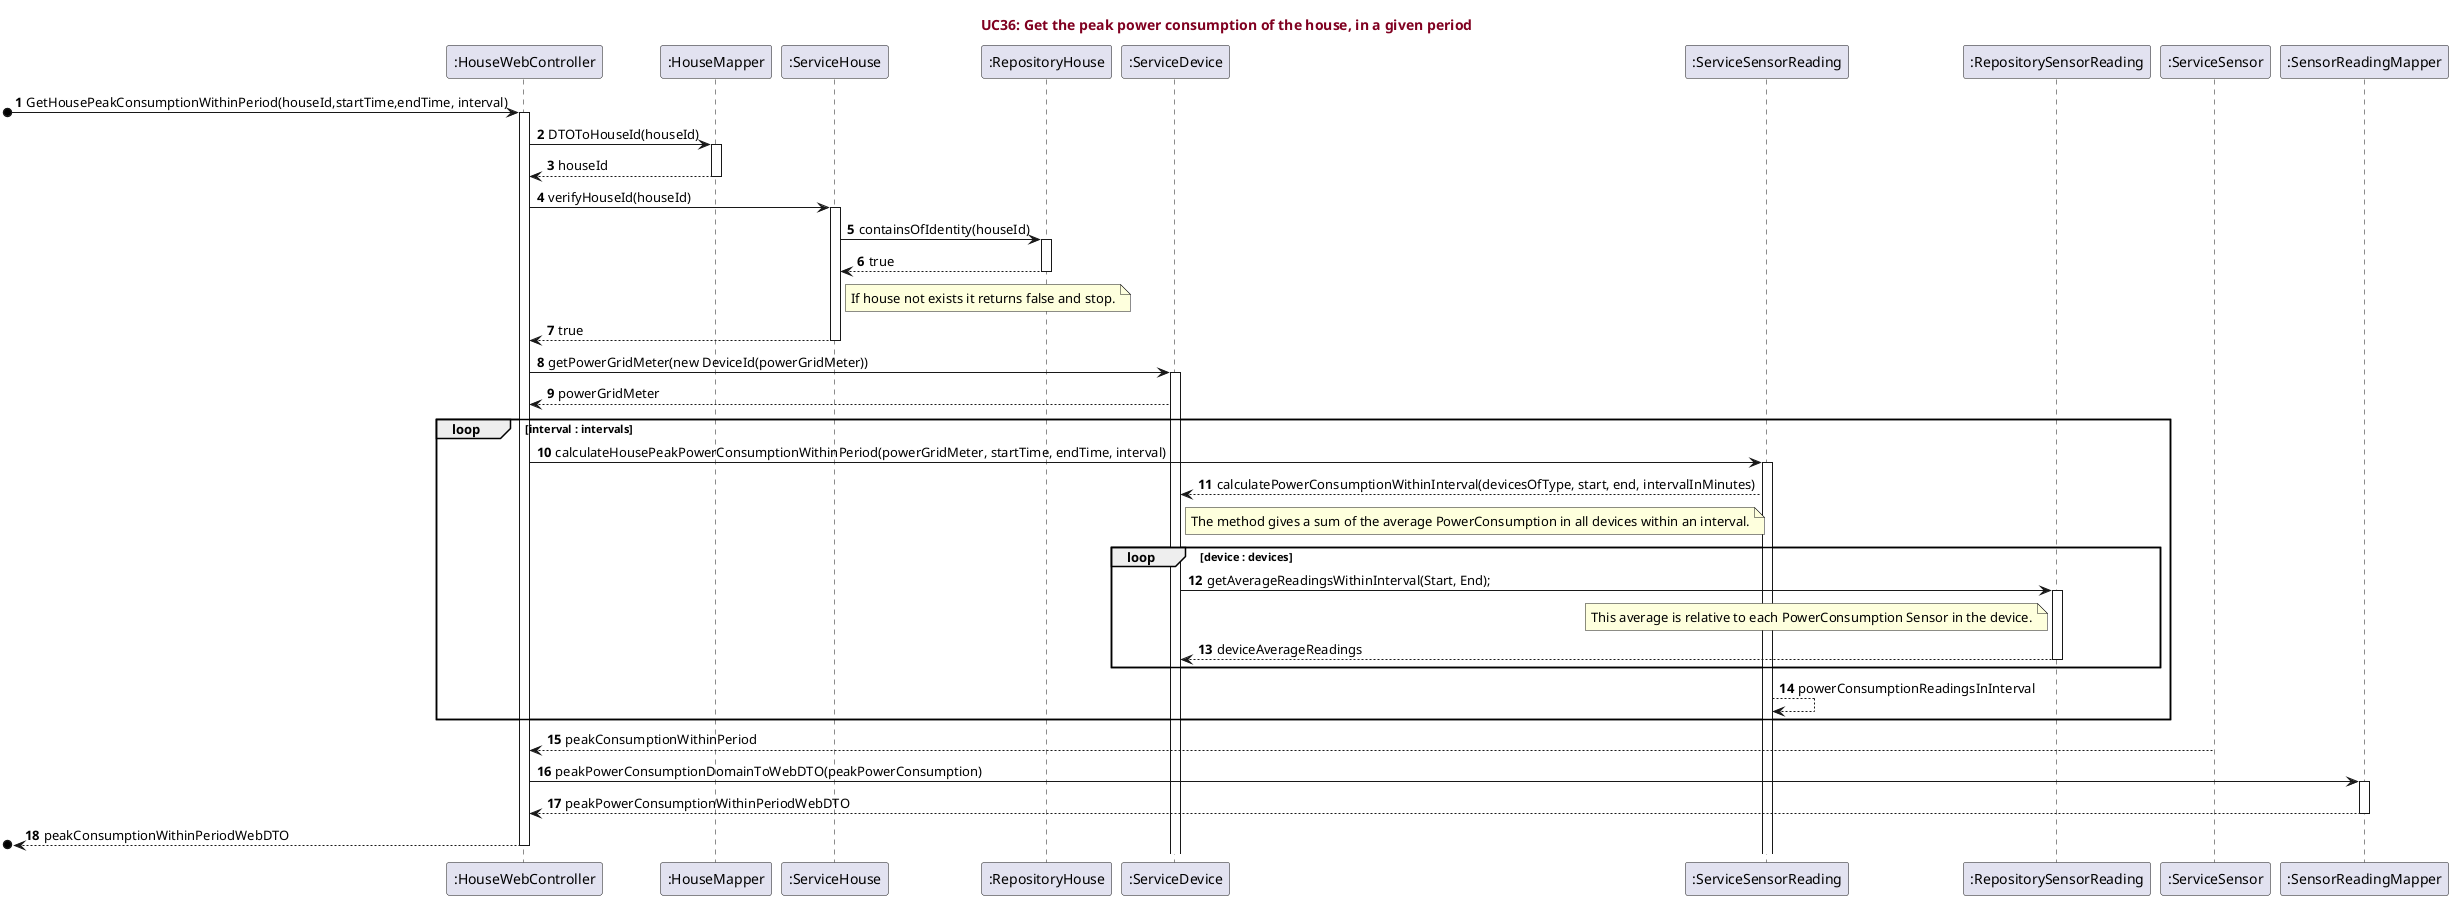 @startuml
'https://plantuml.com/sequence-diagram

title <font color=#800020> UC36: Get the peak power consumption of the house, in a given period </font>

autonumber
[o-> ":HouseWebController" ++:GetHousePeakConsumptionWithinPeriod(houseId,startTime,endTime, interval)
":HouseWebController" -> ":HouseMapper" ++: DTOToHouseId(houseId)
":HouseMapper" --> ":HouseWebController" --: houseId
deactivate ":HouseMapper"
":HouseWebController" -> ":ServiceHouse" ++: verifyHouseId(houseId)
":ServiceHouse" -> ":RepositoryHouse" ++: containsOfIdentity(houseId)
":RepositoryHouse" --> ":ServiceHouse" --: true
note right of ":ServiceHouse"
                If house not exists it returns false and stop.
            end note
":ServiceHouse" --> ":HouseWebController" --: true

":HouseWebController" -> ":ServiceDevice" ++: getPowerGridMeter(new DeviceId(powerGridMeter))

":ServiceDevice" --> ":HouseWebController" : powerGridMeter
loop interval : intervals
":HouseWebController" -> ":ServiceSensorReading" ++ : calculateHousePeakPowerConsumptionWithinPeriod(powerGridMeter, startTime, endTime, interval)



":ServiceSensorReading" --> ":ServiceDevice"  : calculatePowerConsumptionWithinInterval(devicesOfType, start, end, intervalInMinutes)


 note right of ":ServiceDevice"
                The method gives a sum of the average PowerConsumption in all devices within an interval.
            end note

loop device : devices

":ServiceDevice" -> ":RepositorySensorReading" ++: getAverageReadingsWithinInterval(Start, End);
 note left of ":RepositorySensorReading"
                This average is relative to each PowerConsumption Sensor in the device.
                end note
":RepositorySensorReading" --> ":ServiceDevice" --: deviceAverageReadings

end loop

":ServiceSensorReading" --> ":ServiceSensorReading" : powerConsumptionReadingsInInterval

end loop

":ServiceSensor" --> ":HouseWebController" --: peakConsumptionWithinPeriod
":HouseWebController" -> ":SensorReadingMapper" ++: peakPowerConsumptionDomainToWebDTO(peakPowerConsumption)
":SensorReadingMapper" --> ":HouseWebController" --: peakPowerConsumptionWithinPeriodWebDTO


[o<--":HouseWebController" -- : peakConsumptionWithinPeriodWebDTO




@enduml